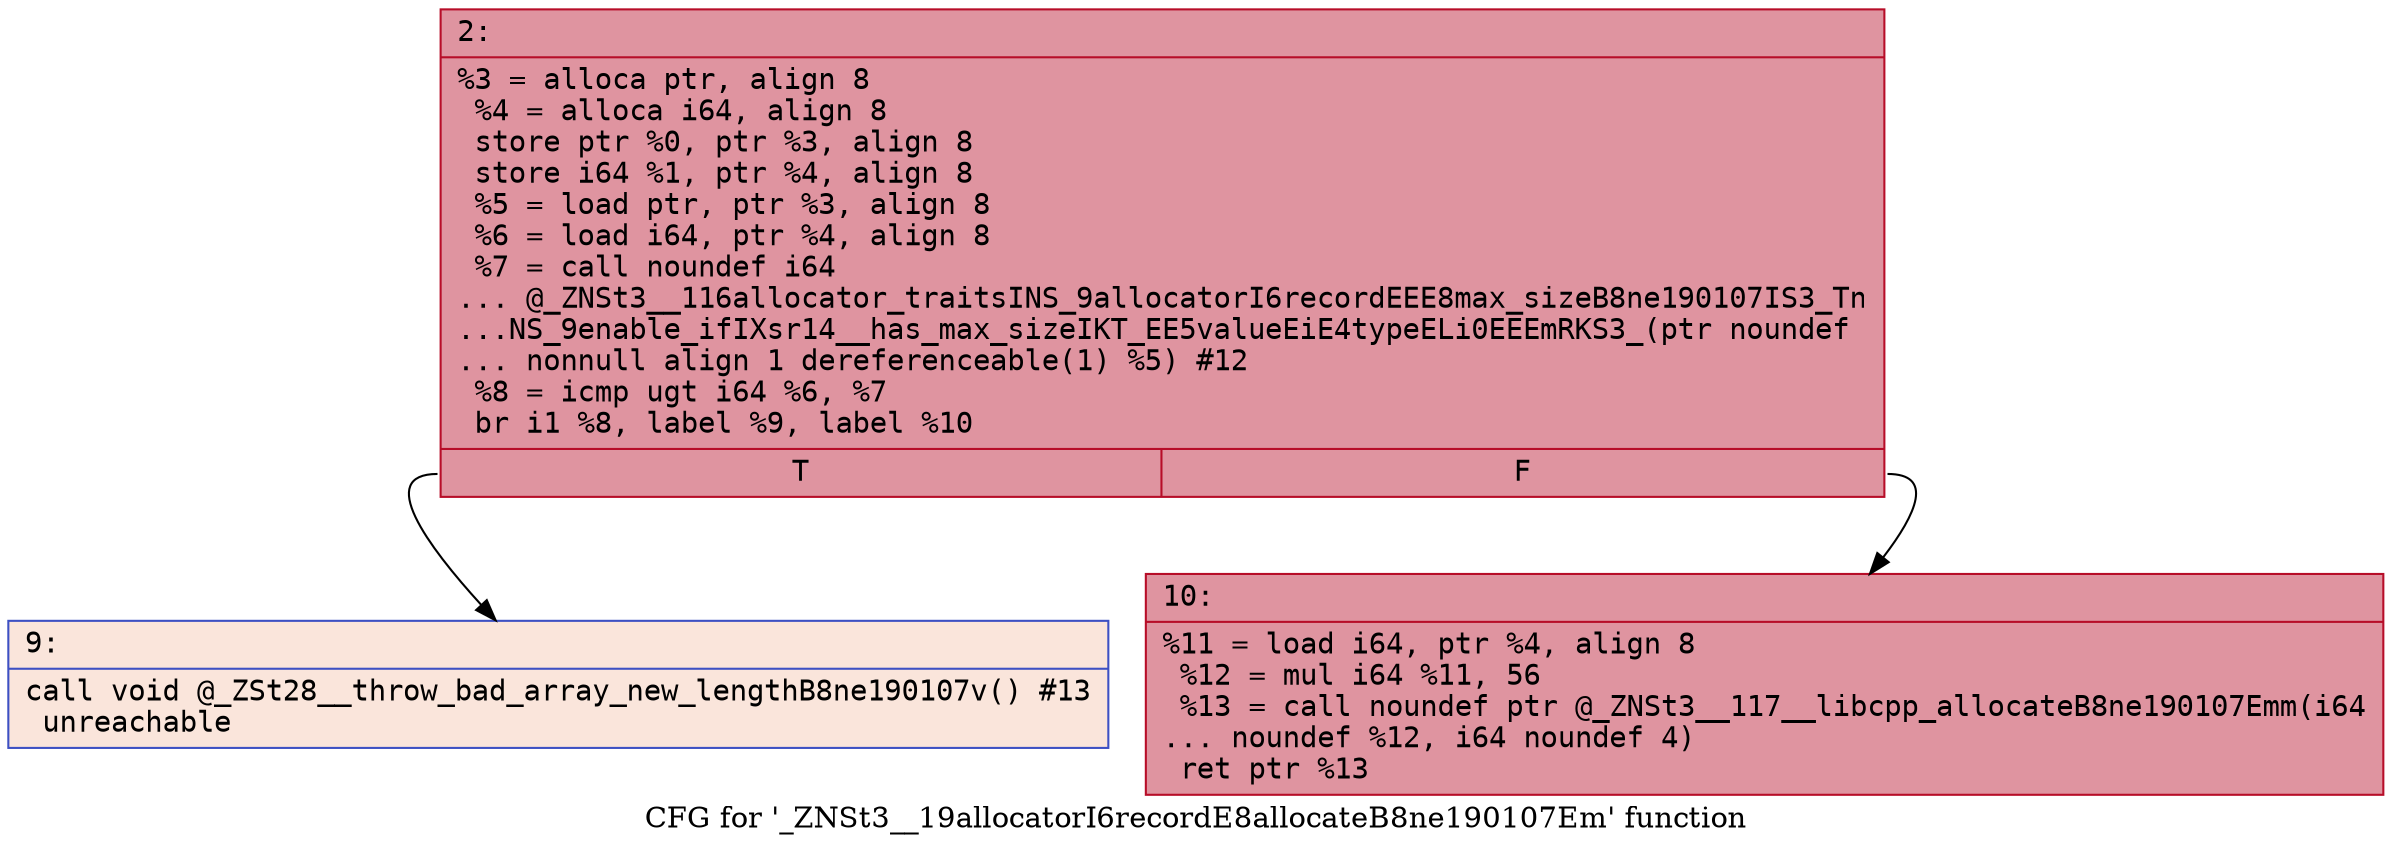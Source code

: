 digraph "CFG for '_ZNSt3__19allocatorI6recordE8allocateB8ne190107Em' function" {
	label="CFG for '_ZNSt3__19allocatorI6recordE8allocateB8ne190107Em' function";

	Node0x600001763d90 [shape=record,color="#b70d28ff", style=filled, fillcolor="#b70d2870" fontname="Courier",label="{2:\l|  %3 = alloca ptr, align 8\l  %4 = alloca i64, align 8\l  store ptr %0, ptr %3, align 8\l  store i64 %1, ptr %4, align 8\l  %5 = load ptr, ptr %3, align 8\l  %6 = load i64, ptr %4, align 8\l  %7 = call noundef i64\l... @_ZNSt3__116allocator_traitsINS_9allocatorI6recordEEE8max_sizeB8ne190107IS3_Tn\l...NS_9enable_ifIXsr14__has_max_sizeIKT_EE5valueEiE4typeELi0EEEmRKS3_(ptr noundef\l... nonnull align 1 dereferenceable(1) %5) #12\l  %8 = icmp ugt i64 %6, %7\l  br i1 %8, label %9, label %10\l|{<s0>T|<s1>F}}"];
	Node0x600001763d90:s0 -> Node0x600001763de0[tooltip="2 -> 9\nProbability 0.00%" ];
	Node0x600001763d90:s1 -> Node0x600001763e30[tooltip="2 -> 10\nProbability 100.00%" ];
	Node0x600001763de0 [shape=record,color="#3d50c3ff", style=filled, fillcolor="#f4c5ad70" fontname="Courier",label="{9:\l|  call void @_ZSt28__throw_bad_array_new_lengthB8ne190107v() #13\l  unreachable\l}"];
	Node0x600001763e30 [shape=record,color="#b70d28ff", style=filled, fillcolor="#b70d2870" fontname="Courier",label="{10:\l|  %11 = load i64, ptr %4, align 8\l  %12 = mul i64 %11, 56\l  %13 = call noundef ptr @_ZNSt3__117__libcpp_allocateB8ne190107Emm(i64\l... noundef %12, i64 noundef 4)\l  ret ptr %13\l}"];
}
